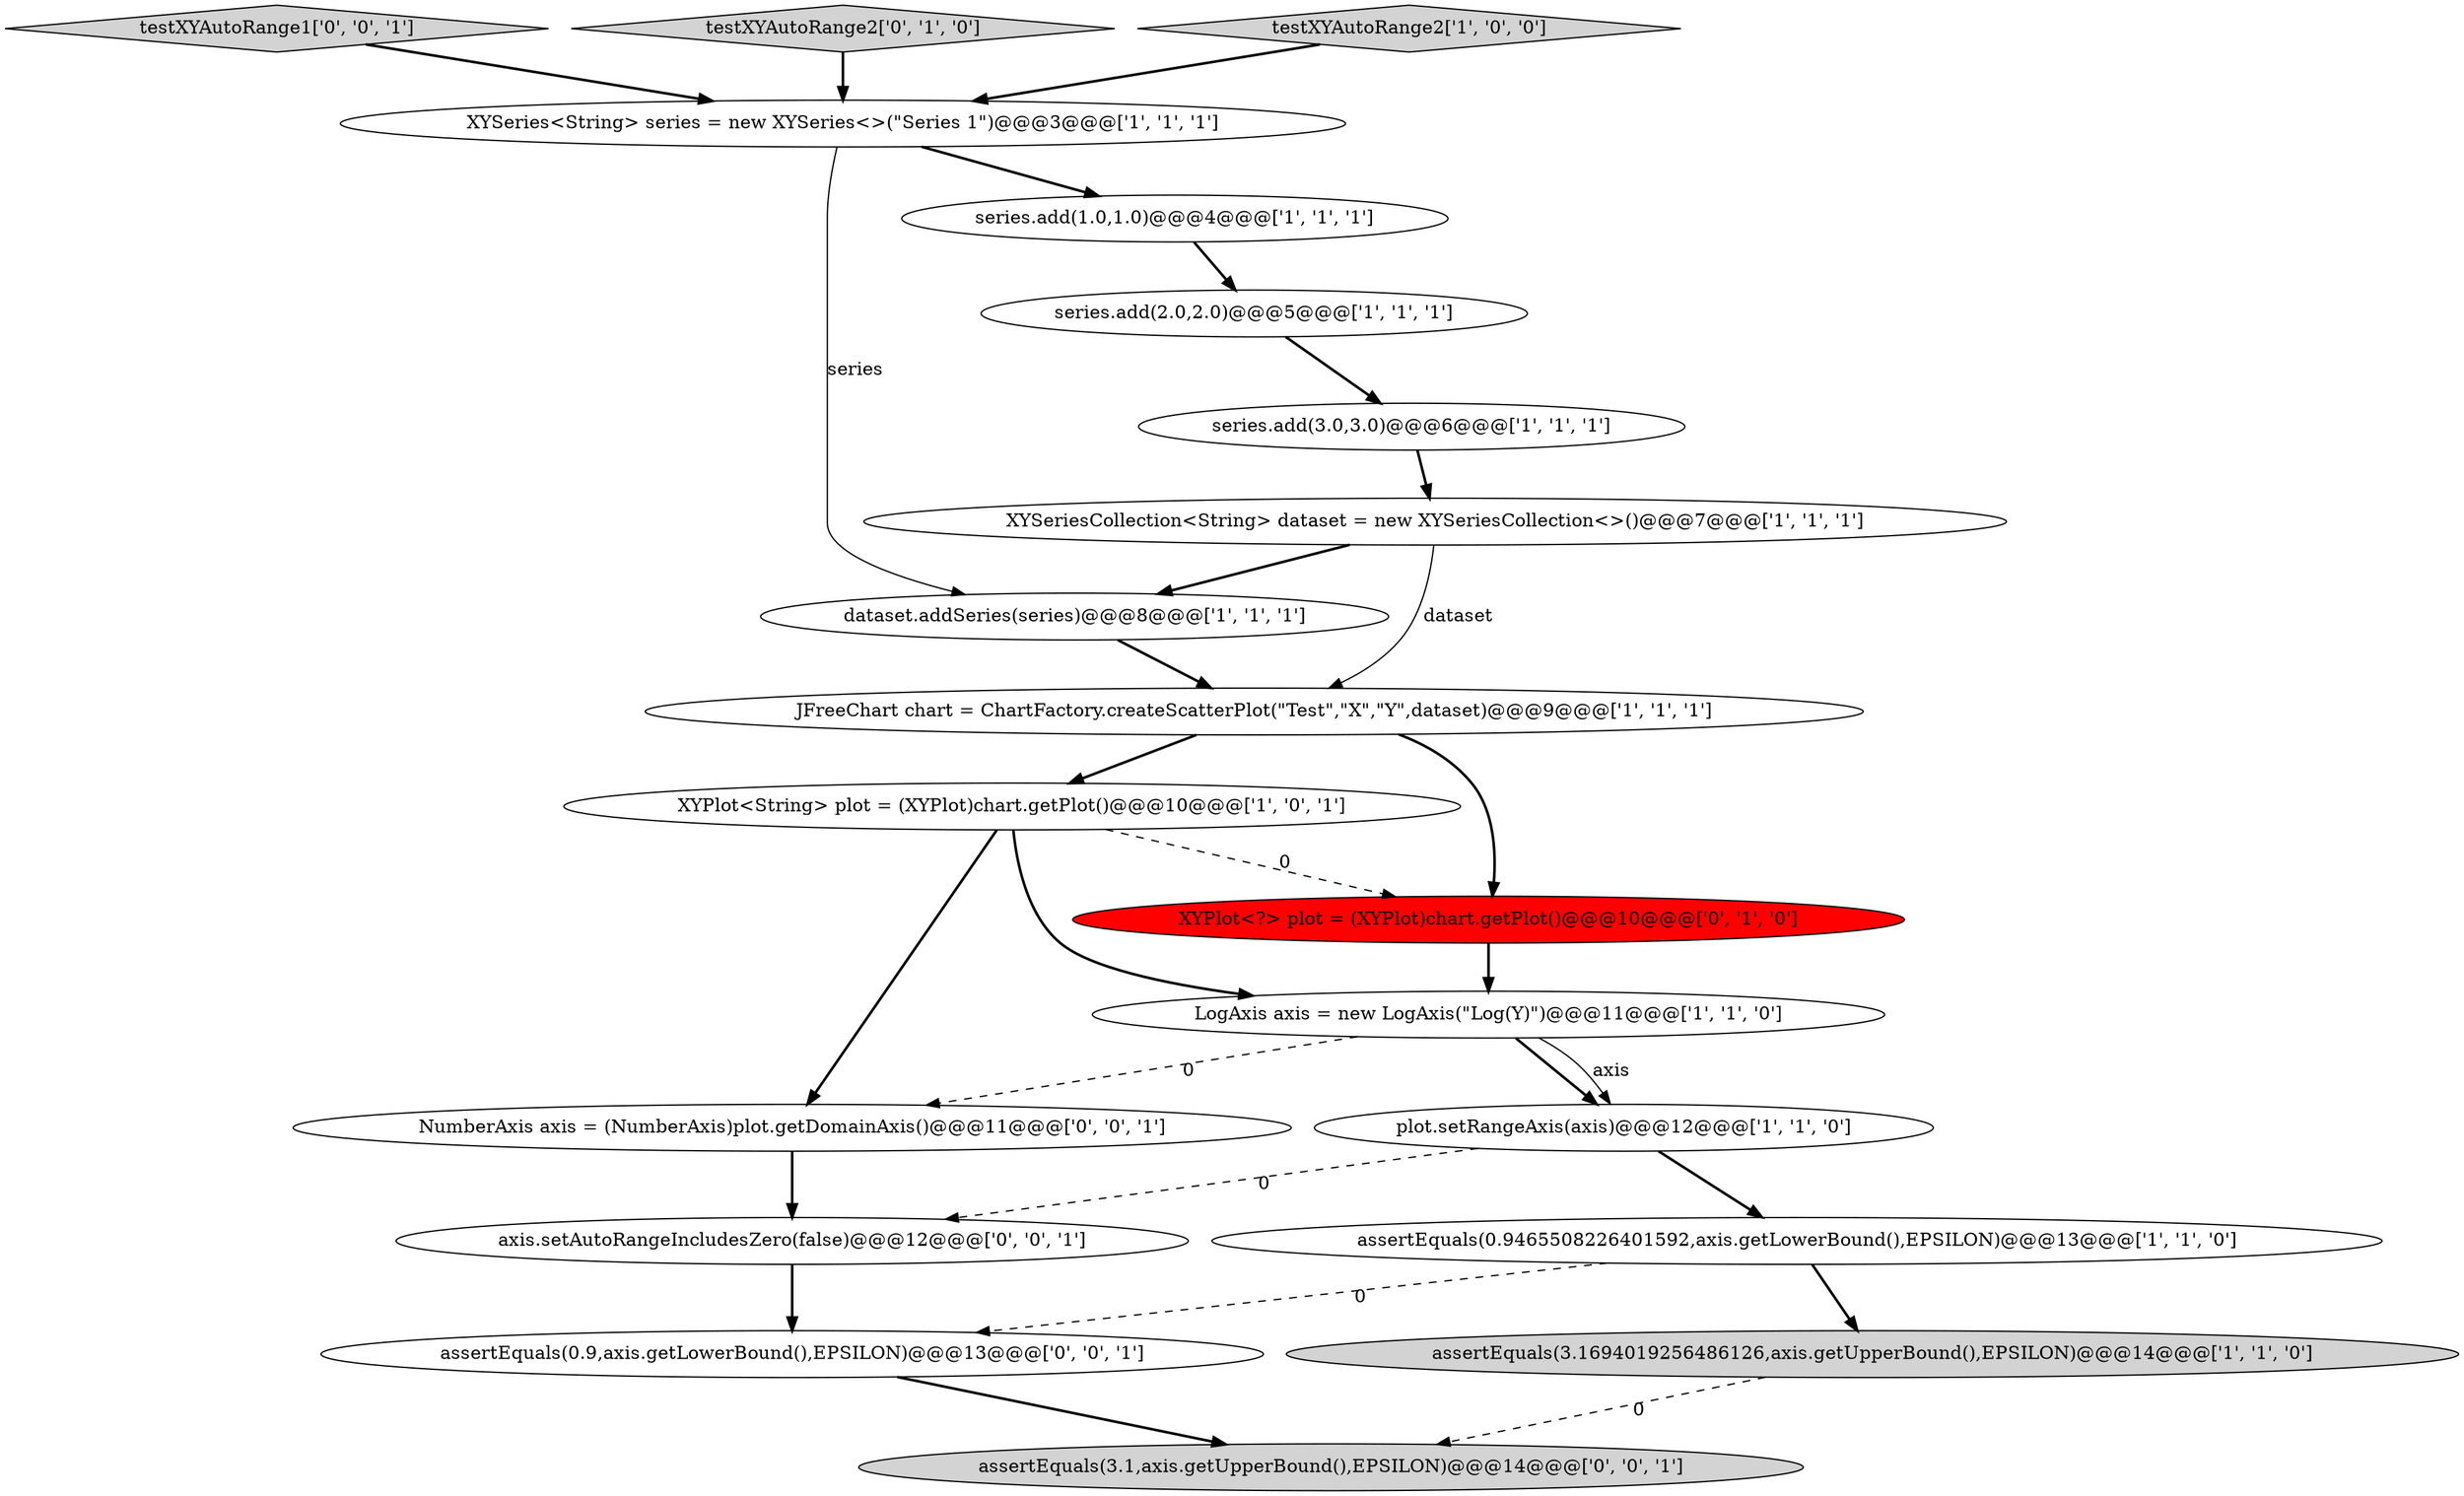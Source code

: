 digraph {
3 [style = filled, label = "dataset.addSeries(series)@@@8@@@['1', '1', '1']", fillcolor = white, shape = ellipse image = "AAA0AAABBB1BBB"];
10 [style = filled, label = "assertEquals(3.1694019256486126,axis.getUpperBound(),EPSILON)@@@14@@@['1', '1', '0']", fillcolor = lightgray, shape = ellipse image = "AAA0AAABBB1BBB"];
16 [style = filled, label = "NumberAxis axis = (NumberAxis)plot.getDomainAxis()@@@11@@@['0', '0', '1']", fillcolor = white, shape = ellipse image = "AAA0AAABBB3BBB"];
7 [style = filled, label = "series.add(2.0,2.0)@@@5@@@['1', '1', '1']", fillcolor = white, shape = ellipse image = "AAA0AAABBB1BBB"];
17 [style = filled, label = "axis.setAutoRangeIncludesZero(false)@@@12@@@['0', '0', '1']", fillcolor = white, shape = ellipse image = "AAA0AAABBB3BBB"];
2 [style = filled, label = "LogAxis axis = new LogAxis(\"Log(Y)\")@@@11@@@['1', '1', '0']", fillcolor = white, shape = ellipse image = "AAA0AAABBB1BBB"];
18 [style = filled, label = "testXYAutoRange1['0', '0', '1']", fillcolor = lightgray, shape = diamond image = "AAA0AAABBB3BBB"];
15 [style = filled, label = "assertEquals(3.1,axis.getUpperBound(),EPSILON)@@@14@@@['0', '0', '1']", fillcolor = lightgray, shape = ellipse image = "AAA0AAABBB3BBB"];
4 [style = filled, label = "plot.setRangeAxis(axis)@@@12@@@['1', '1', '0']", fillcolor = white, shape = ellipse image = "AAA0AAABBB1BBB"];
13 [style = filled, label = "XYPlot<?> plot = (XYPlot)chart.getPlot()@@@10@@@['0', '1', '0']", fillcolor = red, shape = ellipse image = "AAA1AAABBB2BBB"];
5 [style = filled, label = "XYPlot<String> plot = (XYPlot)chart.getPlot()@@@10@@@['1', '0', '1']", fillcolor = white, shape = ellipse image = "AAA0AAABBB1BBB"];
19 [style = filled, label = "assertEquals(0.9,axis.getLowerBound(),EPSILON)@@@13@@@['0', '0', '1']", fillcolor = white, shape = ellipse image = "AAA0AAABBB3BBB"];
14 [style = filled, label = "testXYAutoRange2['0', '1', '0']", fillcolor = lightgray, shape = diamond image = "AAA0AAABBB2BBB"];
12 [style = filled, label = "XYSeriesCollection<String> dataset = new XYSeriesCollection<>()@@@7@@@['1', '1', '1']", fillcolor = white, shape = ellipse image = "AAA0AAABBB1BBB"];
0 [style = filled, label = "XYSeries<String> series = new XYSeries<>(\"Series 1\")@@@3@@@['1', '1', '1']", fillcolor = white, shape = ellipse image = "AAA0AAABBB1BBB"];
6 [style = filled, label = "assertEquals(0.9465508226401592,axis.getLowerBound(),EPSILON)@@@13@@@['1', '1', '0']", fillcolor = white, shape = ellipse image = "AAA0AAABBB1BBB"];
1 [style = filled, label = "series.add(1.0,1.0)@@@4@@@['1', '1', '1']", fillcolor = white, shape = ellipse image = "AAA0AAABBB1BBB"];
9 [style = filled, label = "series.add(3.0,3.0)@@@6@@@['1', '1', '1']", fillcolor = white, shape = ellipse image = "AAA0AAABBB1BBB"];
11 [style = filled, label = "testXYAutoRange2['1', '0', '0']", fillcolor = lightgray, shape = diamond image = "AAA0AAABBB1BBB"];
8 [style = filled, label = "JFreeChart chart = ChartFactory.createScatterPlot(\"Test\",\"X\",\"Y\",dataset)@@@9@@@['1', '1', '1']", fillcolor = white, shape = ellipse image = "AAA0AAABBB1BBB"];
5->13 [style = dashed, label="0"];
10->15 [style = dashed, label="0"];
4->17 [style = dashed, label="0"];
4->6 [style = bold, label=""];
0->3 [style = solid, label="series"];
16->17 [style = bold, label=""];
2->4 [style = bold, label=""];
1->7 [style = bold, label=""];
17->19 [style = bold, label=""];
2->4 [style = solid, label="axis"];
5->16 [style = bold, label=""];
7->9 [style = bold, label=""];
5->2 [style = bold, label=""];
11->0 [style = bold, label=""];
8->5 [style = bold, label=""];
14->0 [style = bold, label=""];
0->1 [style = bold, label=""];
3->8 [style = bold, label=""];
6->10 [style = bold, label=""];
2->16 [style = dashed, label="0"];
6->19 [style = dashed, label="0"];
12->8 [style = solid, label="dataset"];
12->3 [style = bold, label=""];
9->12 [style = bold, label=""];
19->15 [style = bold, label=""];
18->0 [style = bold, label=""];
8->13 [style = bold, label=""];
13->2 [style = bold, label=""];
}
